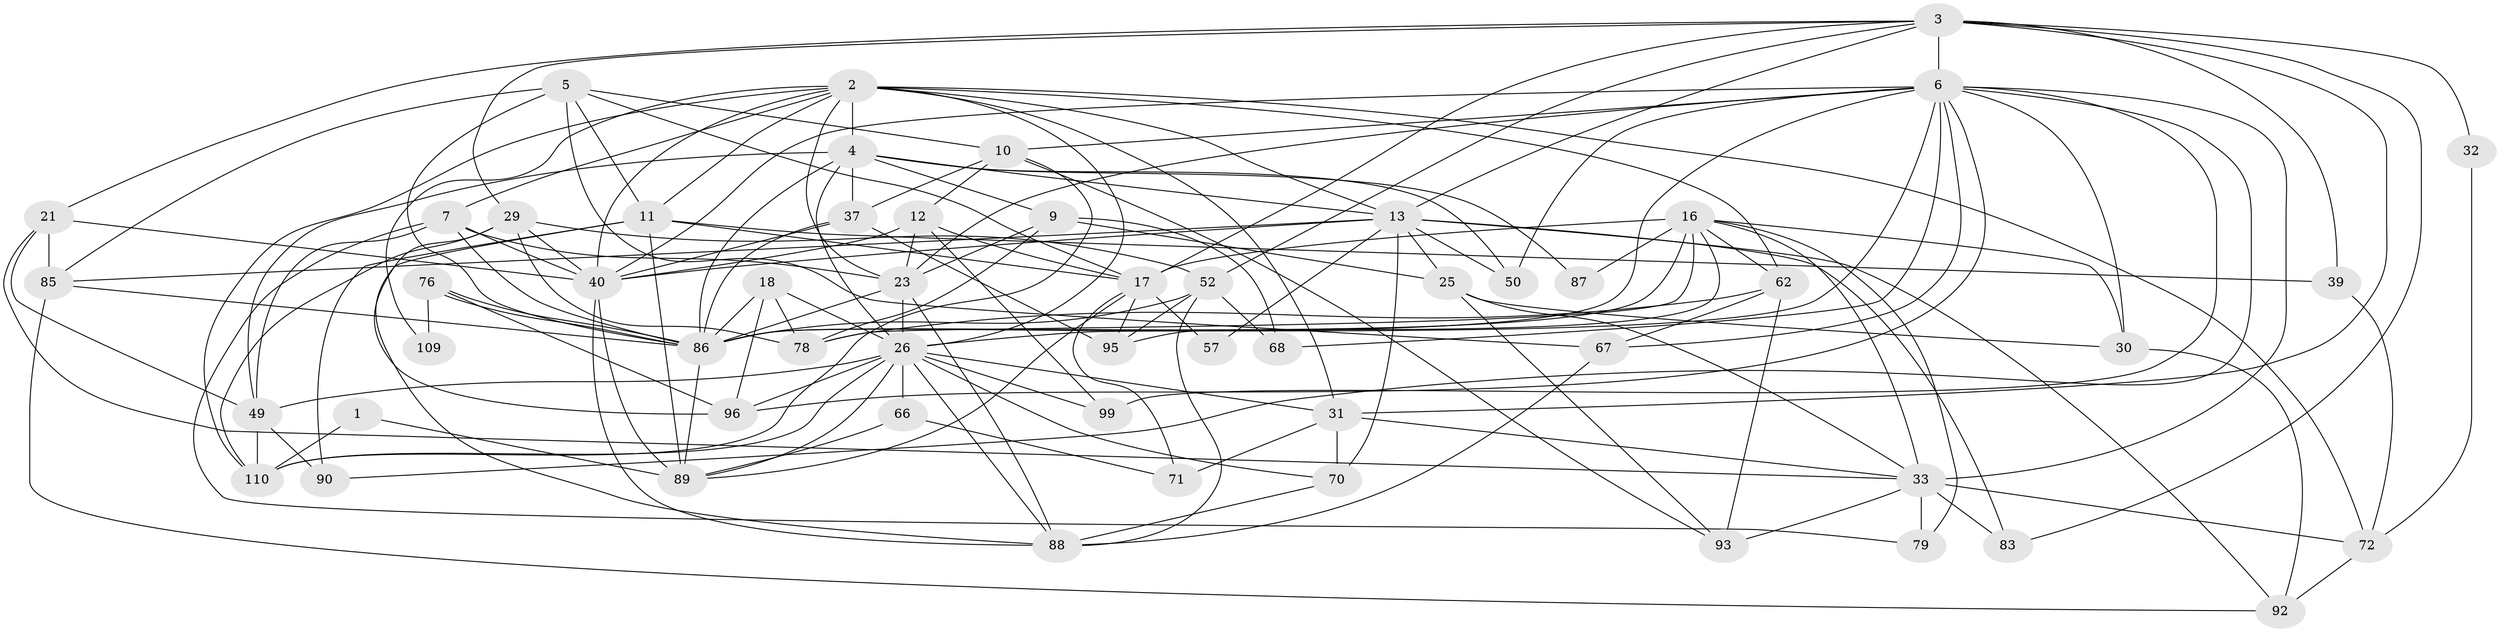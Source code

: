 // original degree distribution, {2: 0.13513513513513514, 4: 0.2702702702702703, 5: 0.18018018018018017, 6: 0.11711711711711711, 3: 0.26126126126126126, 8: 0.009009009009009009, 7: 0.02702702702702703}
// Generated by graph-tools (version 1.1) at 2025/15/03/09/25 04:15:20]
// undirected, 55 vertices, 158 edges
graph export_dot {
graph [start="1"]
  node [color=gray90,style=filled];
  1;
  2 [super="+47+14"];
  3 [super="+15+8"];
  4 [super="+28+45"];
  5 [super="+51"];
  6 [super="+101+48+41+104+34"];
  7 [super="+111"];
  9 [super="+107"];
  10 [super="+64+20"];
  11 [super="+60"];
  12 [super="+63"];
  13 [super="+19+42"];
  16 [super="+81+24"];
  17 [super="+59+22+58"];
  18;
  21;
  23 [super="+35+94"];
  25 [super="+80+65"];
  26 [super="+53+27"];
  29 [super="+46"];
  30;
  31 [super="+36"];
  32;
  33 [super="+38"];
  37;
  39;
  40 [super="+55+61"];
  49 [super="+69"];
  50;
  52 [super="+82+56"];
  57;
  62;
  66;
  67;
  68;
  70 [super="+75"];
  71;
  72 [super="+73"];
  76;
  78;
  79;
  83;
  85;
  86 [super="+108+106+98"];
  87;
  88 [super="+97"];
  89 [super="+102"];
  90;
  92;
  93;
  95;
  96;
  99;
  109;
  110;
  1 -- 110;
  1 -- 89;
  2 -- 109;
  2 -- 23;
  2 -- 11;
  2 -- 31;
  2 -- 7;
  2 -- 62;
  2 -- 110;
  2 -- 40;
  2 -- 72;
  2 -- 26;
  2 -- 13;
  2 -- 4 [weight=2];
  3 -- 31 [weight=2];
  3 -- 32;
  3 -- 17;
  3 -- 83;
  3 -- 52;
  3 -- 21;
  3 -- 39;
  3 -- 29;
  3 -- 6;
  3 -- 13;
  4 -- 49;
  4 -- 26;
  4 -- 9;
  4 -- 50;
  4 -- 37;
  4 -- 87;
  4 -- 13;
  4 -- 86;
  5 -- 85;
  5 -- 11;
  5 -- 17;
  5 -- 10;
  5 -- 67;
  5 -- 86;
  6 -- 67;
  6 -- 23;
  6 -- 50;
  6 -- 99;
  6 -- 10;
  6 -- 30;
  6 -- 40;
  6 -- 96;
  6 -- 68;
  6 -- 90;
  6 -- 33;
  6 -- 26;
  6 -- 86;
  7 -- 49;
  7 -- 23;
  7 -- 40;
  7 -- 79;
  7 -- 86;
  9 -- 78;
  9 -- 25;
  9 -- 68;
  9 -- 23 [weight=2];
  10 -- 110;
  10 -- 37;
  10 -- 93;
  10 -- 12;
  11 -- 17;
  11 -- 39;
  11 -- 88;
  11 -- 89;
  11 -- 90;
  12 -- 99;
  12 -- 40;
  12 -- 17;
  12 -- 23;
  13 -- 85;
  13 -- 70 [weight=2];
  13 -- 92;
  13 -- 40;
  13 -- 50;
  13 -- 83;
  13 -- 57;
  13 -- 25;
  16 -- 62;
  16 -- 87;
  16 -- 17;
  16 -- 79;
  16 -- 33;
  16 -- 86;
  16 -- 30;
  16 -- 78;
  16 -- 95;
  17 -- 71;
  17 -- 57;
  17 -- 95;
  17 -- 89;
  18 -- 78;
  18 -- 96;
  18 -- 26;
  18 -- 86;
  21 -- 85;
  21 -- 49;
  21 -- 40;
  21 -- 33;
  23 -- 88;
  23 -- 26;
  23 -- 86;
  25 -- 30;
  25 -- 93;
  25 -- 33;
  26 -- 89;
  26 -- 88;
  26 -- 31;
  26 -- 96;
  26 -- 66;
  26 -- 99;
  26 -- 70;
  26 -- 110;
  26 -- 49;
  29 -- 78;
  29 -- 96;
  29 -- 52;
  29 -- 110;
  29 -- 40;
  30 -- 92;
  31 -- 33;
  31 -- 71;
  31 -- 70;
  32 -- 72;
  33 -- 93;
  33 -- 83;
  33 -- 72;
  33 -- 79;
  37 -- 95;
  37 -- 40;
  37 -- 86;
  39 -- 72;
  40 -- 89;
  40 -- 88;
  49 -- 110;
  49 -- 90;
  52 -- 95;
  52 -- 88;
  52 -- 68;
  52 -- 86 [weight=3];
  62 -- 67;
  62 -- 78;
  62 -- 93;
  66 -- 71;
  66 -- 89;
  67 -- 88;
  70 -- 88;
  72 -- 92;
  76 -- 96;
  76 -- 86;
  76 -- 86;
  76 -- 109;
  85 -- 92;
  85 -- 86;
  86 -- 89;
}

